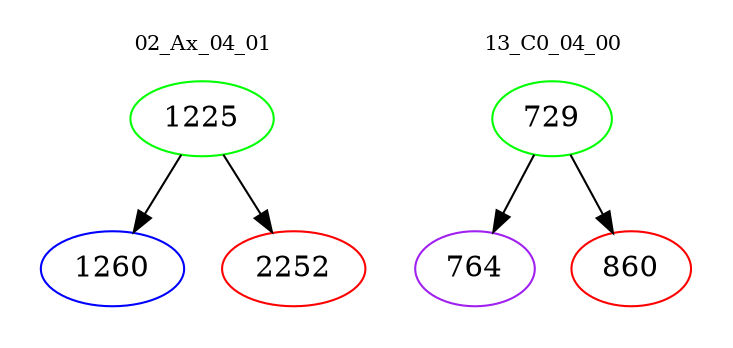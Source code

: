 digraph{
subgraph cluster_0 {
color = white
label = "02_Ax_04_01";
fontsize=10;
T0_1225 [label="1225", color="green"]
T0_1225 -> T0_1260 [color="black"]
T0_1260 [label="1260", color="blue"]
T0_1225 -> T0_2252 [color="black"]
T0_2252 [label="2252", color="red"]
}
subgraph cluster_1 {
color = white
label = "13_C0_04_00";
fontsize=10;
T1_729 [label="729", color="green"]
T1_729 -> T1_764 [color="black"]
T1_764 [label="764", color="purple"]
T1_729 -> T1_860 [color="black"]
T1_860 [label="860", color="red"]
}
}
